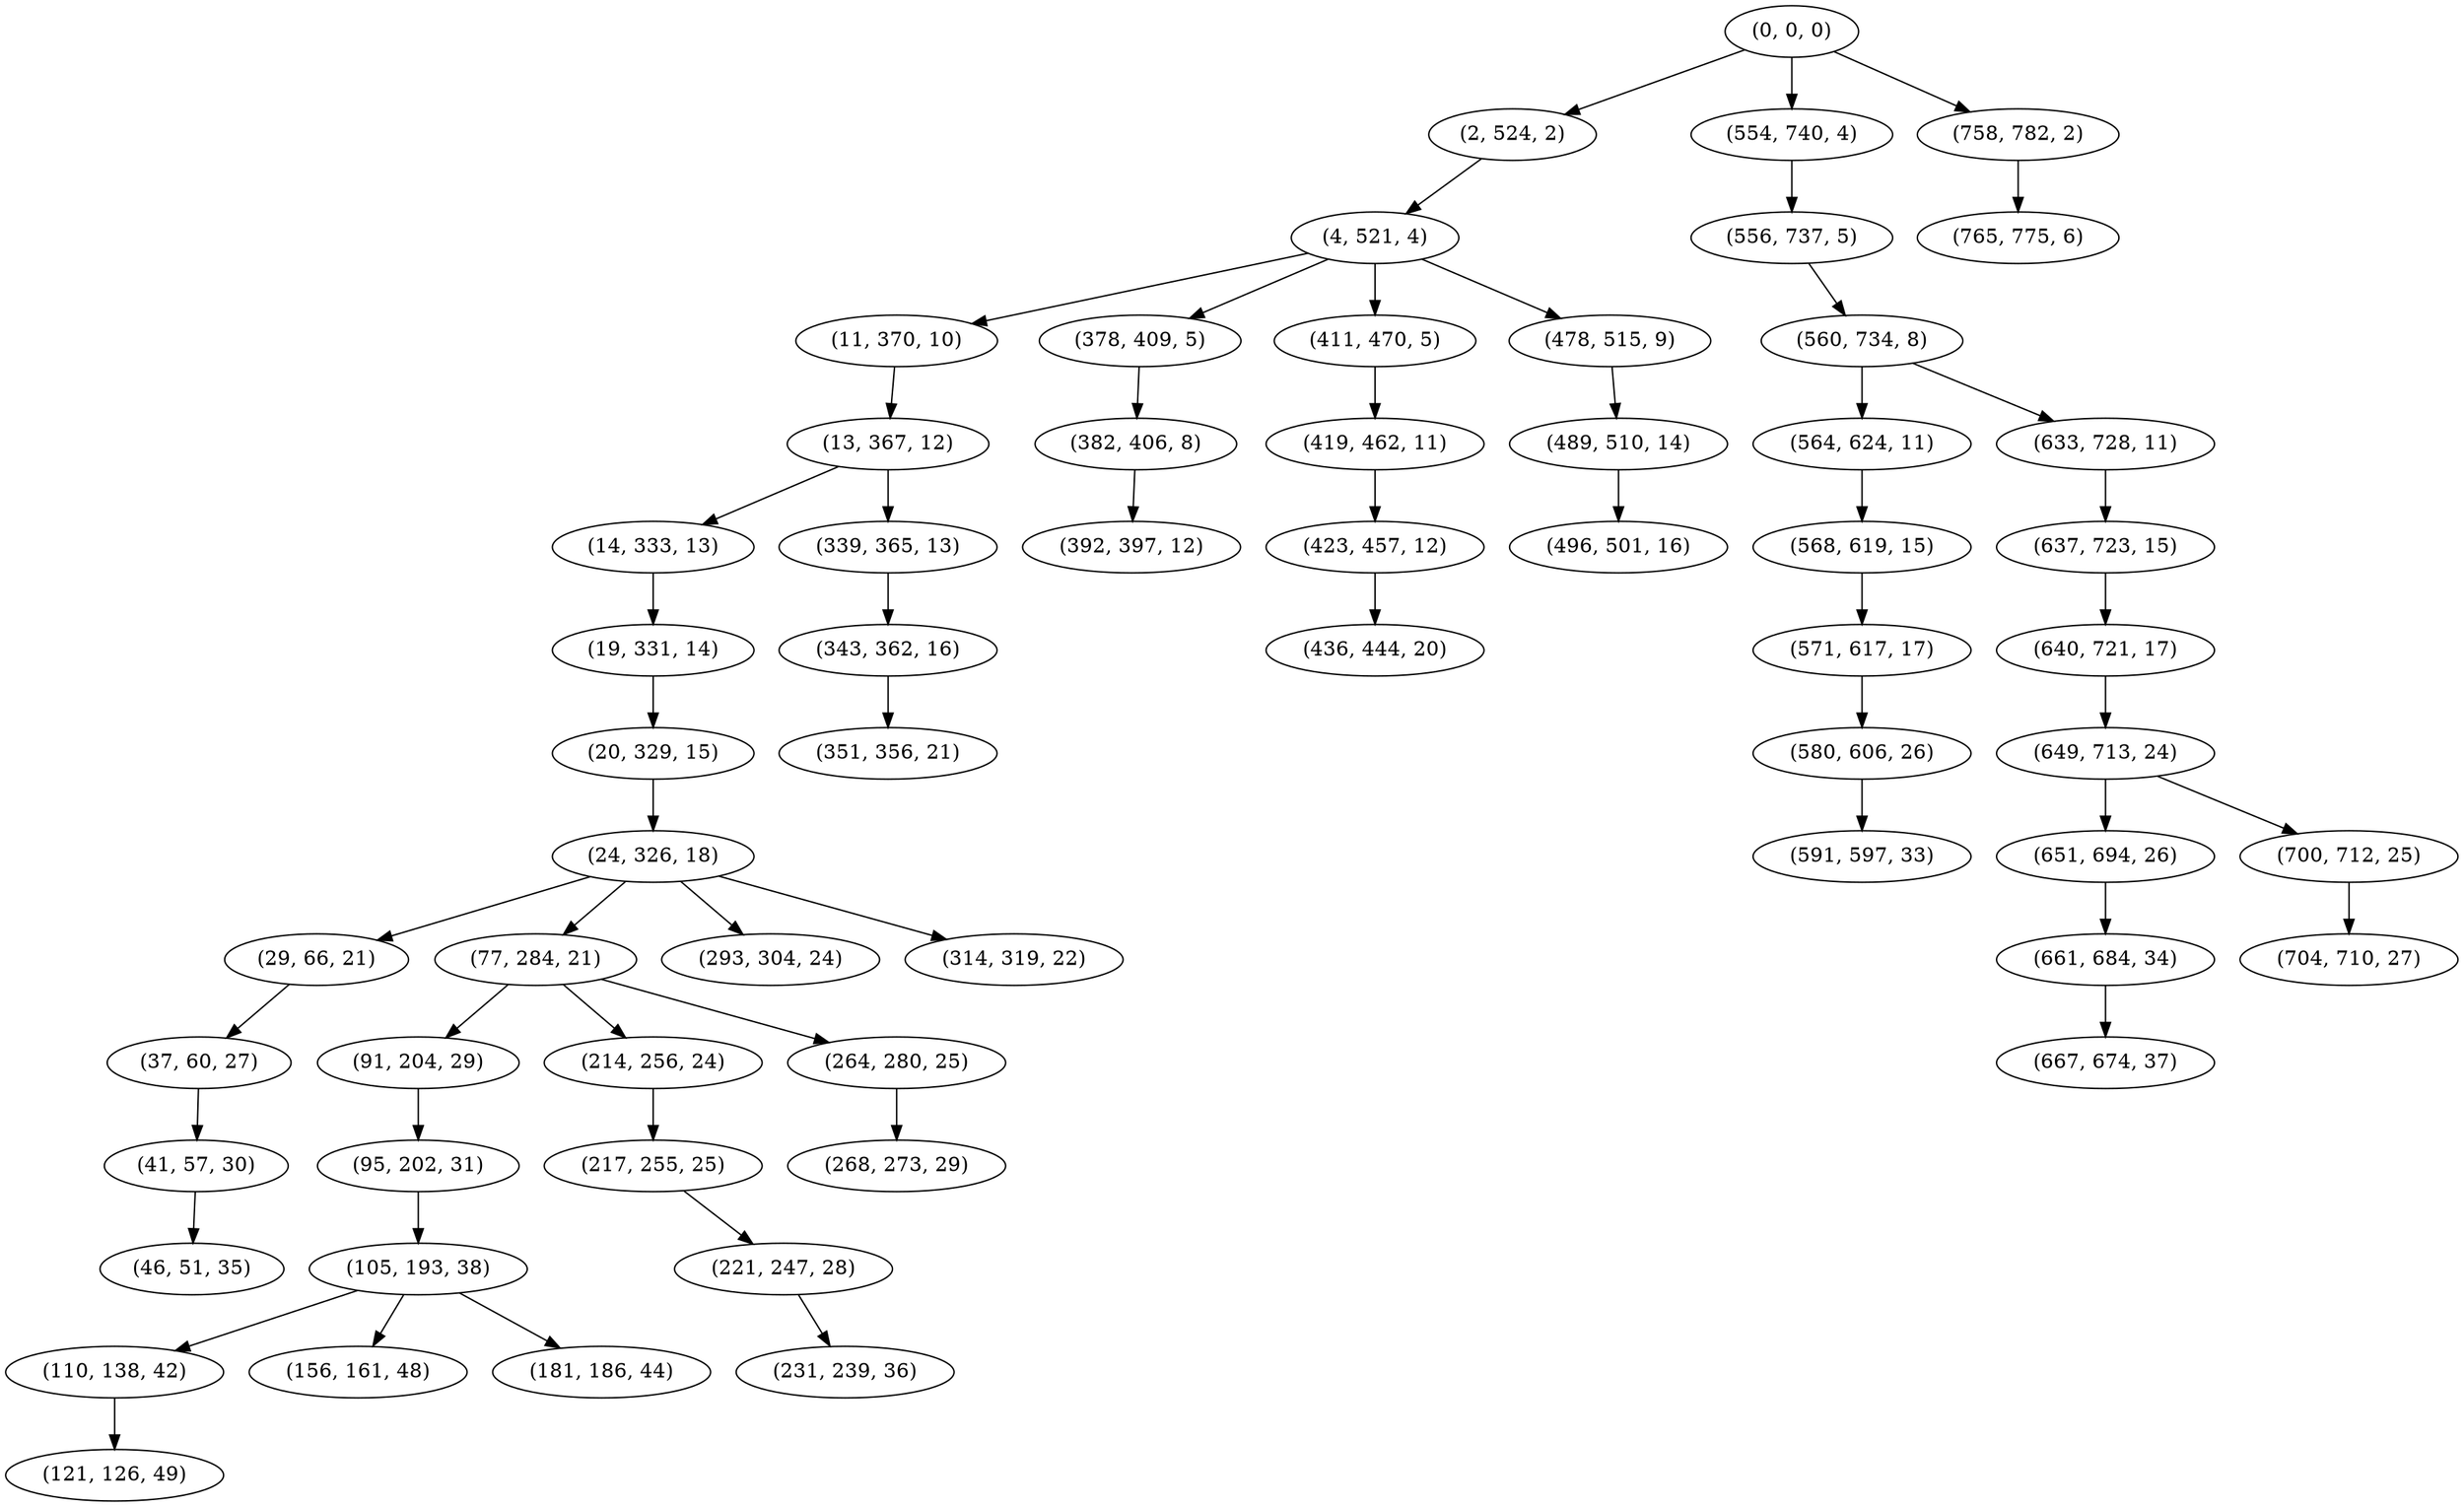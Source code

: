 digraph tree {
    "(0, 0, 0)";
    "(2, 524, 2)";
    "(4, 521, 4)";
    "(11, 370, 10)";
    "(13, 367, 12)";
    "(14, 333, 13)";
    "(19, 331, 14)";
    "(20, 329, 15)";
    "(24, 326, 18)";
    "(29, 66, 21)";
    "(37, 60, 27)";
    "(41, 57, 30)";
    "(46, 51, 35)";
    "(77, 284, 21)";
    "(91, 204, 29)";
    "(95, 202, 31)";
    "(105, 193, 38)";
    "(110, 138, 42)";
    "(121, 126, 49)";
    "(156, 161, 48)";
    "(181, 186, 44)";
    "(214, 256, 24)";
    "(217, 255, 25)";
    "(221, 247, 28)";
    "(231, 239, 36)";
    "(264, 280, 25)";
    "(268, 273, 29)";
    "(293, 304, 24)";
    "(314, 319, 22)";
    "(339, 365, 13)";
    "(343, 362, 16)";
    "(351, 356, 21)";
    "(378, 409, 5)";
    "(382, 406, 8)";
    "(392, 397, 12)";
    "(411, 470, 5)";
    "(419, 462, 11)";
    "(423, 457, 12)";
    "(436, 444, 20)";
    "(478, 515, 9)";
    "(489, 510, 14)";
    "(496, 501, 16)";
    "(554, 740, 4)";
    "(556, 737, 5)";
    "(560, 734, 8)";
    "(564, 624, 11)";
    "(568, 619, 15)";
    "(571, 617, 17)";
    "(580, 606, 26)";
    "(591, 597, 33)";
    "(633, 728, 11)";
    "(637, 723, 15)";
    "(640, 721, 17)";
    "(649, 713, 24)";
    "(651, 694, 26)";
    "(661, 684, 34)";
    "(667, 674, 37)";
    "(700, 712, 25)";
    "(704, 710, 27)";
    "(758, 782, 2)";
    "(765, 775, 6)";
    "(0, 0, 0)" -> "(2, 524, 2)";
    "(0, 0, 0)" -> "(554, 740, 4)";
    "(0, 0, 0)" -> "(758, 782, 2)";
    "(2, 524, 2)" -> "(4, 521, 4)";
    "(4, 521, 4)" -> "(11, 370, 10)";
    "(4, 521, 4)" -> "(378, 409, 5)";
    "(4, 521, 4)" -> "(411, 470, 5)";
    "(4, 521, 4)" -> "(478, 515, 9)";
    "(11, 370, 10)" -> "(13, 367, 12)";
    "(13, 367, 12)" -> "(14, 333, 13)";
    "(13, 367, 12)" -> "(339, 365, 13)";
    "(14, 333, 13)" -> "(19, 331, 14)";
    "(19, 331, 14)" -> "(20, 329, 15)";
    "(20, 329, 15)" -> "(24, 326, 18)";
    "(24, 326, 18)" -> "(29, 66, 21)";
    "(24, 326, 18)" -> "(77, 284, 21)";
    "(24, 326, 18)" -> "(293, 304, 24)";
    "(24, 326, 18)" -> "(314, 319, 22)";
    "(29, 66, 21)" -> "(37, 60, 27)";
    "(37, 60, 27)" -> "(41, 57, 30)";
    "(41, 57, 30)" -> "(46, 51, 35)";
    "(77, 284, 21)" -> "(91, 204, 29)";
    "(77, 284, 21)" -> "(214, 256, 24)";
    "(77, 284, 21)" -> "(264, 280, 25)";
    "(91, 204, 29)" -> "(95, 202, 31)";
    "(95, 202, 31)" -> "(105, 193, 38)";
    "(105, 193, 38)" -> "(110, 138, 42)";
    "(105, 193, 38)" -> "(156, 161, 48)";
    "(105, 193, 38)" -> "(181, 186, 44)";
    "(110, 138, 42)" -> "(121, 126, 49)";
    "(214, 256, 24)" -> "(217, 255, 25)";
    "(217, 255, 25)" -> "(221, 247, 28)";
    "(221, 247, 28)" -> "(231, 239, 36)";
    "(264, 280, 25)" -> "(268, 273, 29)";
    "(339, 365, 13)" -> "(343, 362, 16)";
    "(343, 362, 16)" -> "(351, 356, 21)";
    "(378, 409, 5)" -> "(382, 406, 8)";
    "(382, 406, 8)" -> "(392, 397, 12)";
    "(411, 470, 5)" -> "(419, 462, 11)";
    "(419, 462, 11)" -> "(423, 457, 12)";
    "(423, 457, 12)" -> "(436, 444, 20)";
    "(478, 515, 9)" -> "(489, 510, 14)";
    "(489, 510, 14)" -> "(496, 501, 16)";
    "(554, 740, 4)" -> "(556, 737, 5)";
    "(556, 737, 5)" -> "(560, 734, 8)";
    "(560, 734, 8)" -> "(564, 624, 11)";
    "(560, 734, 8)" -> "(633, 728, 11)";
    "(564, 624, 11)" -> "(568, 619, 15)";
    "(568, 619, 15)" -> "(571, 617, 17)";
    "(571, 617, 17)" -> "(580, 606, 26)";
    "(580, 606, 26)" -> "(591, 597, 33)";
    "(633, 728, 11)" -> "(637, 723, 15)";
    "(637, 723, 15)" -> "(640, 721, 17)";
    "(640, 721, 17)" -> "(649, 713, 24)";
    "(649, 713, 24)" -> "(651, 694, 26)";
    "(649, 713, 24)" -> "(700, 712, 25)";
    "(651, 694, 26)" -> "(661, 684, 34)";
    "(661, 684, 34)" -> "(667, 674, 37)";
    "(700, 712, 25)" -> "(704, 710, 27)";
    "(758, 782, 2)" -> "(765, 775, 6)";
}
